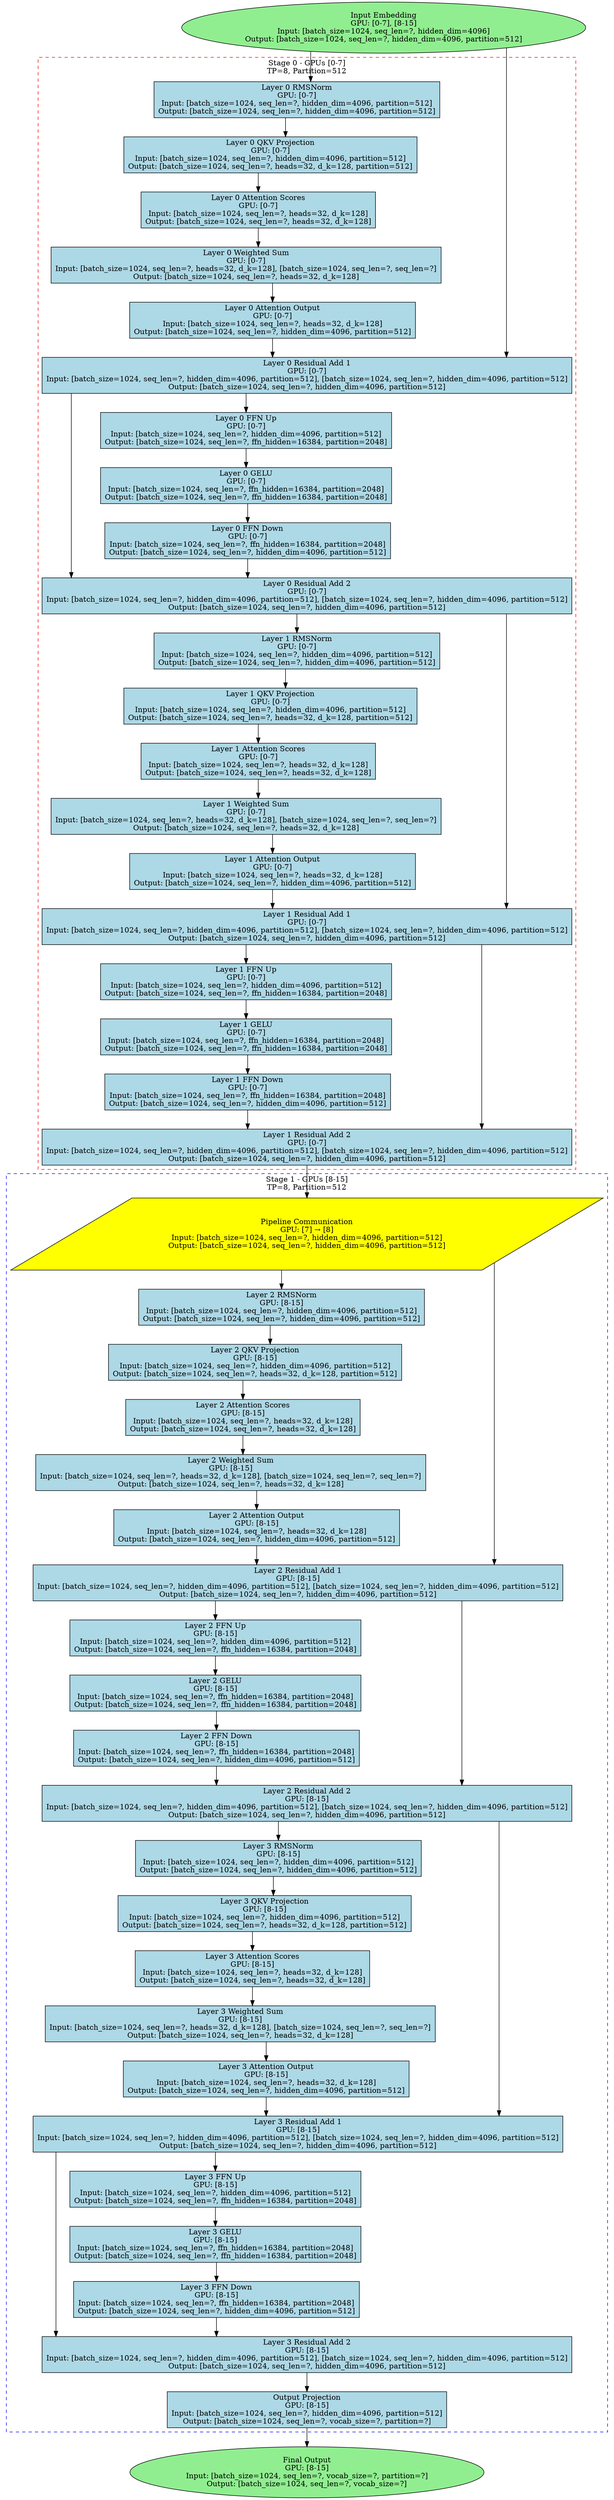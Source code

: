 // 4-Layer Transformer Baseline (TP=8, PP=2)
digraph baseline_transformer {
	graph [nodesep=0.5 rankdir=TB splines=ortho]
	node [fillcolor=lightblue shape=rectangle style=filled]
	input [label="Input Embedding\nGPU: [0-7], [8-15]\nInput: [batch_size=1024, seq_len=?, hidden_dim=4096]\nOutput: [batch_size=1024, seq_len=?, hidden_dim=4096, partition=512]" fillcolor=lightgreen shape=ellipse]
	subgraph cluster_stage0 {
		color=red label="Stage 0 - GPUs [0-7]\nTP=8, Partition=512" style=dashed
		layer0_rmsnorm [label="Layer 0 RMSNorm\nGPU: [0-7]\nInput: [batch_size=1024, seq_len=?, hidden_dim=4096, partition=512]\nOutput: [batch_size=1024, seq_len=?, hidden_dim=4096, partition=512]"]
		layer0_attn_qkv [label="Layer 0 QKV Projection\nGPU: [0-7]\nInput: [batch_size=1024, seq_len=?, hidden_dim=4096, partition=512]\nOutput: [batch_size=1024, seq_len=?, heads=32, d_k=128, partition=512]"]
		layer0_attn_scores [label="Layer 0 Attention Scores\nGPU: [0-7]\nInput: [batch_size=1024, seq_len=?, heads=32, d_k=128]\nOutput: [batch_size=1024, seq_len=?, heads=32, d_k=128]"]
		layer0_attn_weighted [label="Layer 0 Weighted Sum\nGPU: [0-7]\nInput: [batch_size=1024, seq_len=?, heads=32, d_k=128], [batch_size=1024, seq_len=?, seq_len=?]\nOutput: [batch_size=1024, seq_len=?, heads=32, d_k=128]"]
		layer0_attn_out [label="Layer 0 Attention Output\nGPU: [0-7]\nInput: [batch_size=1024, seq_len=?, heads=32, d_k=128]\nOutput: [batch_size=1024, seq_len=?, hidden_dim=4096, partition=512]"]
		layer0_res_add1 [label="Layer 0 Residual Add 1\nGPU: [0-7]\nInput: [batch_size=1024, seq_len=?, hidden_dim=4096, partition=512], [batch_size=1024, seq_len=?, hidden_dim=4096, partition=512]\nOutput: [batch_size=1024, seq_len=?, hidden_dim=4096, partition=512]"]
		layer0_ffn1 [label="Layer 0 FFN Up\nGPU: [0-7]\nInput: [batch_size=1024, seq_len=?, hidden_dim=4096, partition=512]\nOutput: [batch_size=1024, seq_len=?, ffn_hidden=16384, partition=2048]"]
		layer0_gelu [label="Layer 0 GELU\nGPU: [0-7]\nInput: [batch_size=1024, seq_len=?, ffn_hidden=16384, partition=2048]\nOutput: [batch_size=1024, seq_len=?, ffn_hidden=16384, partition=2048]"]
		layer0_ffn2 [label="Layer 0 FFN Down\nGPU: [0-7]\nInput: [batch_size=1024, seq_len=?, ffn_hidden=16384, partition=2048]\nOutput: [batch_size=1024, seq_len=?, hidden_dim=4096, partition=512]"]
		layer0_res_add2 [label="Layer 0 Residual Add 2\nGPU: [0-7]\nInput: [batch_size=1024, seq_len=?, hidden_dim=4096, partition=512], [batch_size=1024, seq_len=?, hidden_dim=4096, partition=512]\nOutput: [batch_size=1024, seq_len=?, hidden_dim=4096, partition=512]"]
		layer1_rmsnorm [label="Layer 1 RMSNorm\nGPU: [0-7]\nInput: [batch_size=1024, seq_len=?, hidden_dim=4096, partition=512]\nOutput: [batch_size=1024, seq_len=?, hidden_dim=4096, partition=512]"]
		layer1_attn_qkv [label="Layer 1 QKV Projection\nGPU: [0-7]\nInput: [batch_size=1024, seq_len=?, hidden_dim=4096, partition=512]\nOutput: [batch_size=1024, seq_len=?, heads=32, d_k=128, partition=512]"]
		layer1_attn_scores [label="Layer 1 Attention Scores\nGPU: [0-7]\nInput: [batch_size=1024, seq_len=?, heads=32, d_k=128]\nOutput: [batch_size=1024, seq_len=?, heads=32, d_k=128]"]
		layer1_attn_weighted [label="Layer 1 Weighted Sum\nGPU: [0-7]\nInput: [batch_size=1024, seq_len=?, heads=32, d_k=128], [batch_size=1024, seq_len=?, seq_len=?]\nOutput: [batch_size=1024, seq_len=?, heads=32, d_k=128]"]
		layer1_attn_out [label="Layer 1 Attention Output\nGPU: [0-7]\nInput: [batch_size=1024, seq_len=?, heads=32, d_k=128]\nOutput: [batch_size=1024, seq_len=?, hidden_dim=4096, partition=512]"]
		layer1_res_add1 [label="Layer 1 Residual Add 1\nGPU: [0-7]\nInput: [batch_size=1024, seq_len=?, hidden_dim=4096, partition=512], [batch_size=1024, seq_len=?, hidden_dim=4096, partition=512]\nOutput: [batch_size=1024, seq_len=?, hidden_dim=4096, partition=512]"]
		layer1_ffn1 [label="Layer 1 FFN Up\nGPU: [0-7]\nInput: [batch_size=1024, seq_len=?, hidden_dim=4096, partition=512]\nOutput: [batch_size=1024, seq_len=?, ffn_hidden=16384, partition=2048]"]
		layer1_gelu [label="Layer 1 GELU\nGPU: [0-7]\nInput: [batch_size=1024, seq_len=?, ffn_hidden=16384, partition=2048]\nOutput: [batch_size=1024, seq_len=?, ffn_hidden=16384, partition=2048]"]
		layer1_ffn2 [label="Layer 1 FFN Down\nGPU: [0-7]\nInput: [batch_size=1024, seq_len=?, ffn_hidden=16384, partition=2048]\nOutput: [batch_size=1024, seq_len=?, hidden_dim=4096, partition=512]"]
		layer1_res_add2 [label="Layer 1 Residual Add 2\nGPU: [0-7]\nInput: [batch_size=1024, seq_len=?, hidden_dim=4096, partition=512], [batch_size=1024, seq_len=?, hidden_dim=4096, partition=512]\nOutput: [batch_size=1024, seq_len=?, hidden_dim=4096, partition=512]"]
	}
	subgraph cluster_stage1 {
		color=blue label="Stage 1 - GPUs [8-15]\nTP=8, Partition=512" style=dashed
		pipeline_comm_1 [label="Pipeline Communication\nGPU: [7] → [8]\nInput: [batch_size=1024, seq_len=?, hidden_dim=4096, partition=512]\nOutput: [batch_size=1024, seq_len=?, hidden_dim=4096, partition=512]" fillcolor=yellow shape=parallelogram]
		layer2_rmsnorm [label="Layer 2 RMSNorm\nGPU: [8-15]\nInput: [batch_size=1024, seq_len=?, hidden_dim=4096, partition=512]\nOutput: [batch_size=1024, seq_len=?, hidden_dim=4096, partition=512]"]
		layer2_attn_qkv [label="Layer 2 QKV Projection\nGPU: [8-15]\nInput: [batch_size=1024, seq_len=?, hidden_dim=4096, partition=512]\nOutput: [batch_size=1024, seq_len=?, heads=32, d_k=128, partition=512]"]
		layer2_attn_scores [label="Layer 2 Attention Scores\nGPU: [8-15]\nInput: [batch_size=1024, seq_len=?, heads=32, d_k=128]\nOutput: [batch_size=1024, seq_len=?, heads=32, d_k=128]"]
		layer2_attn_weighted [label="Layer 2 Weighted Sum\nGPU: [8-15]\nInput: [batch_size=1024, seq_len=?, heads=32, d_k=128], [batch_size=1024, seq_len=?, seq_len=?]\nOutput: [batch_size=1024, seq_len=?, heads=32, d_k=128]"]
		layer2_attn_out [label="Layer 2 Attention Output\nGPU: [8-15]\nInput: [batch_size=1024, seq_len=?, heads=32, d_k=128]\nOutput: [batch_size=1024, seq_len=?, hidden_dim=4096, partition=512]"]
		layer2_res_add1 [label="Layer 2 Residual Add 1\nGPU: [8-15]\nInput: [batch_size=1024, seq_len=?, hidden_dim=4096, partition=512], [batch_size=1024, seq_len=?, hidden_dim=4096, partition=512]\nOutput: [batch_size=1024, seq_len=?, hidden_dim=4096, partition=512]"]
		layer2_ffn1 [label="Layer 2 FFN Up\nGPU: [8-15]\nInput: [batch_size=1024, seq_len=?, hidden_dim=4096, partition=512]\nOutput: [batch_size=1024, seq_len=?, ffn_hidden=16384, partition=2048]"]
		layer2_gelu [label="Layer 2 GELU\nGPU: [8-15]\nInput: [batch_size=1024, seq_len=?, ffn_hidden=16384, partition=2048]\nOutput: [batch_size=1024, seq_len=?, ffn_hidden=16384, partition=2048]"]
		layer2_ffn2 [label="Layer 2 FFN Down\nGPU: [8-15]\nInput: [batch_size=1024, seq_len=?, ffn_hidden=16384, partition=2048]\nOutput: [batch_size=1024, seq_len=?, hidden_dim=4096, partition=512]"]
		layer2_res_add2 [label="Layer 2 Residual Add 2\nGPU: [8-15]\nInput: [batch_size=1024, seq_len=?, hidden_dim=4096, partition=512], [batch_size=1024, seq_len=?, hidden_dim=4096, partition=512]\nOutput: [batch_size=1024, seq_len=?, hidden_dim=4096, partition=512]"]
		layer3_rmsnorm [label="Layer 3 RMSNorm\nGPU: [8-15]\nInput: [batch_size=1024, seq_len=?, hidden_dim=4096, partition=512]\nOutput: [batch_size=1024, seq_len=?, hidden_dim=4096, partition=512]"]
		layer3_attn_qkv [label="Layer 3 QKV Projection\nGPU: [8-15]\nInput: [batch_size=1024, seq_len=?, hidden_dim=4096, partition=512]\nOutput: [batch_size=1024, seq_len=?, heads=32, d_k=128, partition=512]"]
		layer3_attn_scores [label="Layer 3 Attention Scores\nGPU: [8-15]\nInput: [batch_size=1024, seq_len=?, heads=32, d_k=128]\nOutput: [batch_size=1024, seq_len=?, heads=32, d_k=128]"]
		layer3_attn_weighted [label="Layer 3 Weighted Sum\nGPU: [8-15]\nInput: [batch_size=1024, seq_len=?, heads=32, d_k=128], [batch_size=1024, seq_len=?, seq_len=?]\nOutput: [batch_size=1024, seq_len=?, heads=32, d_k=128]"]
		layer3_attn_out [label="Layer 3 Attention Output\nGPU: [8-15]\nInput: [batch_size=1024, seq_len=?, heads=32, d_k=128]\nOutput: [batch_size=1024, seq_len=?, hidden_dim=4096, partition=512]"]
		layer3_res_add1 [label="Layer 3 Residual Add 1\nGPU: [8-15]\nInput: [batch_size=1024, seq_len=?, hidden_dim=4096, partition=512], [batch_size=1024, seq_len=?, hidden_dim=4096, partition=512]\nOutput: [batch_size=1024, seq_len=?, hidden_dim=4096, partition=512]"]
		layer3_ffn1 [label="Layer 3 FFN Up\nGPU: [8-15]\nInput: [batch_size=1024, seq_len=?, hidden_dim=4096, partition=512]\nOutput: [batch_size=1024, seq_len=?, ffn_hidden=16384, partition=2048]"]
		layer3_gelu [label="Layer 3 GELU\nGPU: [8-15]\nInput: [batch_size=1024, seq_len=?, ffn_hidden=16384, partition=2048]\nOutput: [batch_size=1024, seq_len=?, ffn_hidden=16384, partition=2048]"]
		layer3_ffn2 [label="Layer 3 FFN Down\nGPU: [8-15]\nInput: [batch_size=1024, seq_len=?, ffn_hidden=16384, partition=2048]\nOutput: [batch_size=1024, seq_len=?, hidden_dim=4096, partition=512]"]
		layer3_res_add2 [label="Layer 3 Residual Add 2\nGPU: [8-15]\nInput: [batch_size=1024, seq_len=?, hidden_dim=4096, partition=512], [batch_size=1024, seq_len=?, hidden_dim=4096, partition=512]\nOutput: [batch_size=1024, seq_len=?, hidden_dim=4096, partition=512]"]
		output_proj [label="Output Projection\nGPU: [8-15]\nInput: [batch_size=1024, seq_len=?, hidden_dim=4096, partition=512]\nOutput: [batch_size=1024, seq_len=?, vocab_size=?, partition=?]"]
	}
	output [label="Final Output\nGPU: [8-15]\nInput: [batch_size=1024, seq_len=?, vocab_size=?, partition=?]\nOutput: [batch_size=1024, seq_len=?, vocab_size=?]" fillcolor=lightgreen shape=ellipse]
	input -> layer0_rmsnorm
	layer0_rmsnorm -> layer0_attn_qkv
	layer0_attn_qkv -> layer0_attn_scores
	layer0_attn_scores -> layer0_attn_weighted
	layer0_attn_weighted -> layer0_attn_out
	layer0_attn_out -> layer0_res_add1
	input -> layer0_res_add1
	layer0_res_add1 -> layer0_ffn1
	layer0_ffn1 -> layer0_gelu
	layer0_gelu -> layer0_ffn2
	layer0_ffn2 -> layer0_res_add2
	layer0_res_add1 -> layer0_res_add2
	layer0_res_add2 -> layer1_rmsnorm
	layer1_rmsnorm -> layer1_attn_qkv
	layer1_attn_qkv -> layer1_attn_scores
	layer1_attn_scores -> layer1_attn_weighted
	layer1_attn_weighted -> layer1_attn_out
	layer1_attn_out -> layer1_res_add1
	layer0_res_add2 -> layer1_res_add1
	layer1_res_add1 -> layer1_ffn1
	layer1_ffn1 -> layer1_gelu
	layer1_gelu -> layer1_ffn2
	layer1_ffn2 -> layer1_res_add2
	layer1_res_add1 -> layer1_res_add2
	layer1_res_add2 -> pipeline_comm_1
	pipeline_comm_1 -> layer2_rmsnorm
	layer2_rmsnorm -> layer2_attn_qkv
	layer2_attn_qkv -> layer2_attn_scores
	layer2_attn_scores -> layer2_attn_weighted
	layer2_attn_weighted -> layer2_attn_out
	layer2_attn_out -> layer2_res_add1
	pipeline_comm_1 -> layer2_res_add1
	layer2_res_add1 -> layer2_ffn1
	layer2_ffn1 -> layer2_gelu
	layer2_gelu -> layer2_ffn2
	layer2_ffn2 -> layer2_res_add2
	layer2_res_add1 -> layer2_res_add2
	layer2_res_add2 -> layer3_rmsnorm
	layer3_rmsnorm -> layer3_attn_qkv
	layer3_attn_qkv -> layer3_attn_scores
	layer3_attn_scores -> layer3_attn_weighted
	layer3_attn_weighted -> layer3_attn_out
	layer3_attn_out -> layer3_res_add1
	layer2_res_add2 -> layer3_res_add1
	layer3_res_add1 -> layer3_ffn1
	layer3_ffn1 -> layer3_gelu
	layer3_gelu -> layer3_ffn2
	layer3_ffn2 -> layer3_res_add2
	layer3_res_add1 -> layer3_res_add2
	layer3_res_add2 -> output_proj
	output_proj -> output
}
